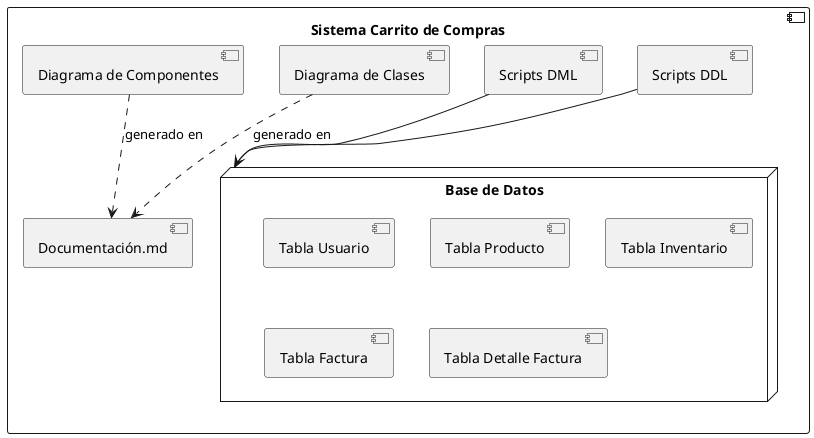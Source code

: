 @startuml
component "Sistema Carrito de Compras" {
    [Scripts DDL] --> [Base de Datos]
    [Scripts DML] --> [Base de Datos]
    [Diagrama de Clases] ..> [Documentación.md] : generado en
    [Diagrama de Componentes] ..> [Documentación.md] : generado en
}
node "Base de Datos" {
    [Tabla Usuario]
    [Tabla Producto]
    [Tabla Inventario]
    [Tabla Factura]
    [Tabla Detalle Factura]
}
@enduml
